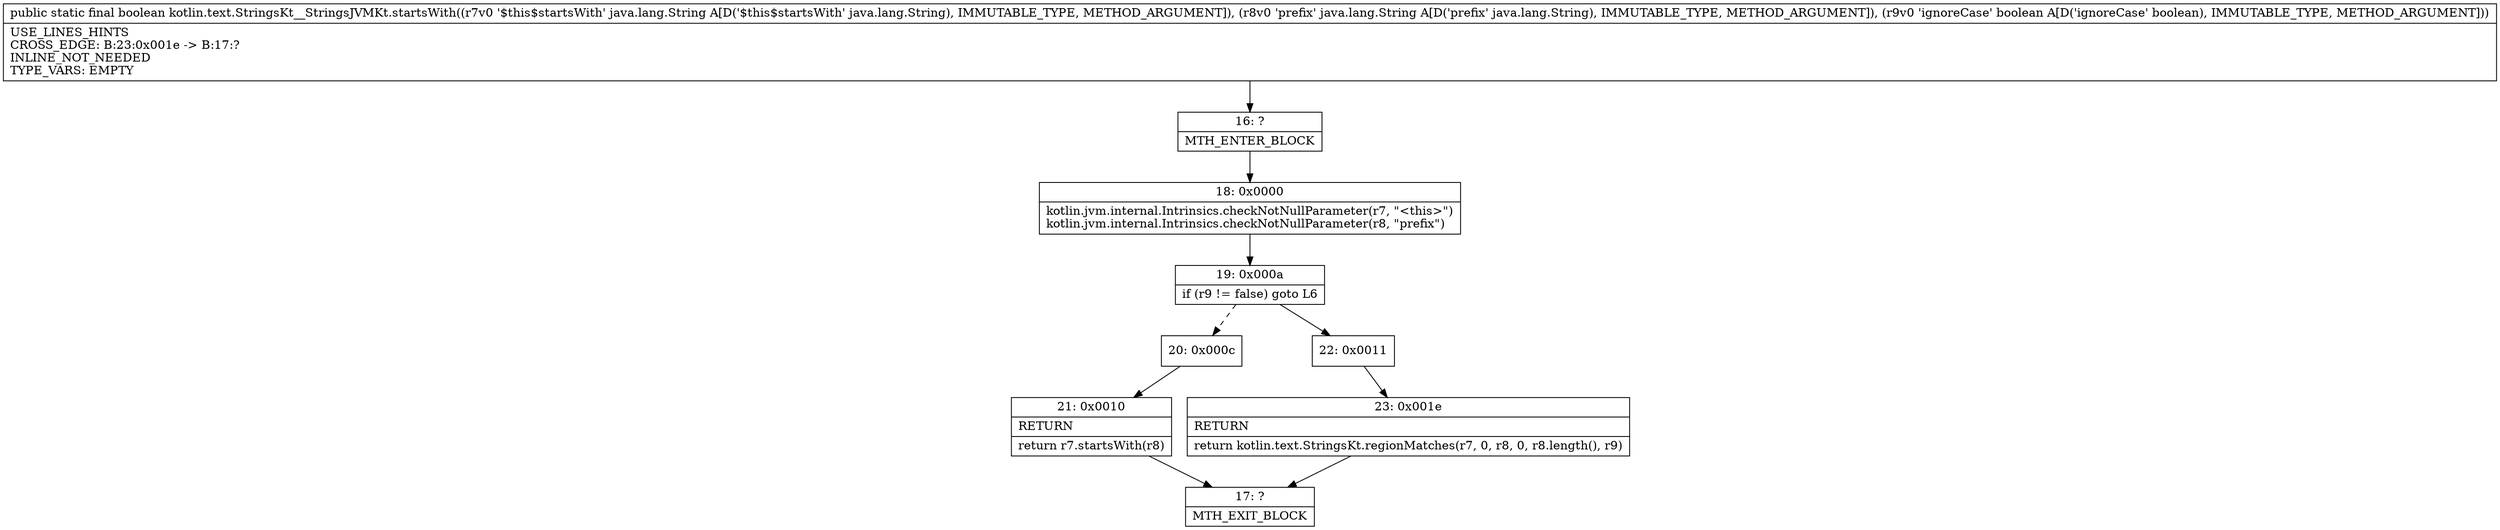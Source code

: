 digraph "CFG forkotlin.text.StringsKt__StringsJVMKt.startsWith(Ljava\/lang\/String;Ljava\/lang\/String;Z)Z" {
Node_16 [shape=record,label="{16\:\ ?|MTH_ENTER_BLOCK\l}"];
Node_18 [shape=record,label="{18\:\ 0x0000|kotlin.jvm.internal.Intrinsics.checkNotNullParameter(r7, \"\<this\>\")\lkotlin.jvm.internal.Intrinsics.checkNotNullParameter(r8, \"prefix\")\l}"];
Node_19 [shape=record,label="{19\:\ 0x000a|if (r9 != false) goto L6\l}"];
Node_20 [shape=record,label="{20\:\ 0x000c}"];
Node_21 [shape=record,label="{21\:\ 0x0010|RETURN\l|return r7.startsWith(r8)\l}"];
Node_17 [shape=record,label="{17\:\ ?|MTH_EXIT_BLOCK\l}"];
Node_22 [shape=record,label="{22\:\ 0x0011}"];
Node_23 [shape=record,label="{23\:\ 0x001e|RETURN\l|return kotlin.text.StringsKt.regionMatches(r7, 0, r8, 0, r8.length(), r9)\l}"];
MethodNode[shape=record,label="{public static final boolean kotlin.text.StringsKt__StringsJVMKt.startsWith((r7v0 '$this$startsWith' java.lang.String A[D('$this$startsWith' java.lang.String), IMMUTABLE_TYPE, METHOD_ARGUMENT]), (r8v0 'prefix' java.lang.String A[D('prefix' java.lang.String), IMMUTABLE_TYPE, METHOD_ARGUMENT]), (r9v0 'ignoreCase' boolean A[D('ignoreCase' boolean), IMMUTABLE_TYPE, METHOD_ARGUMENT]))  | USE_LINES_HINTS\lCROSS_EDGE: B:23:0x001e \-\> B:17:?\lINLINE_NOT_NEEDED\lTYPE_VARS: EMPTY\l}"];
MethodNode -> Node_16;Node_16 -> Node_18;
Node_18 -> Node_19;
Node_19 -> Node_20[style=dashed];
Node_19 -> Node_22;
Node_20 -> Node_21;
Node_21 -> Node_17;
Node_22 -> Node_23;
Node_23 -> Node_17;
}

